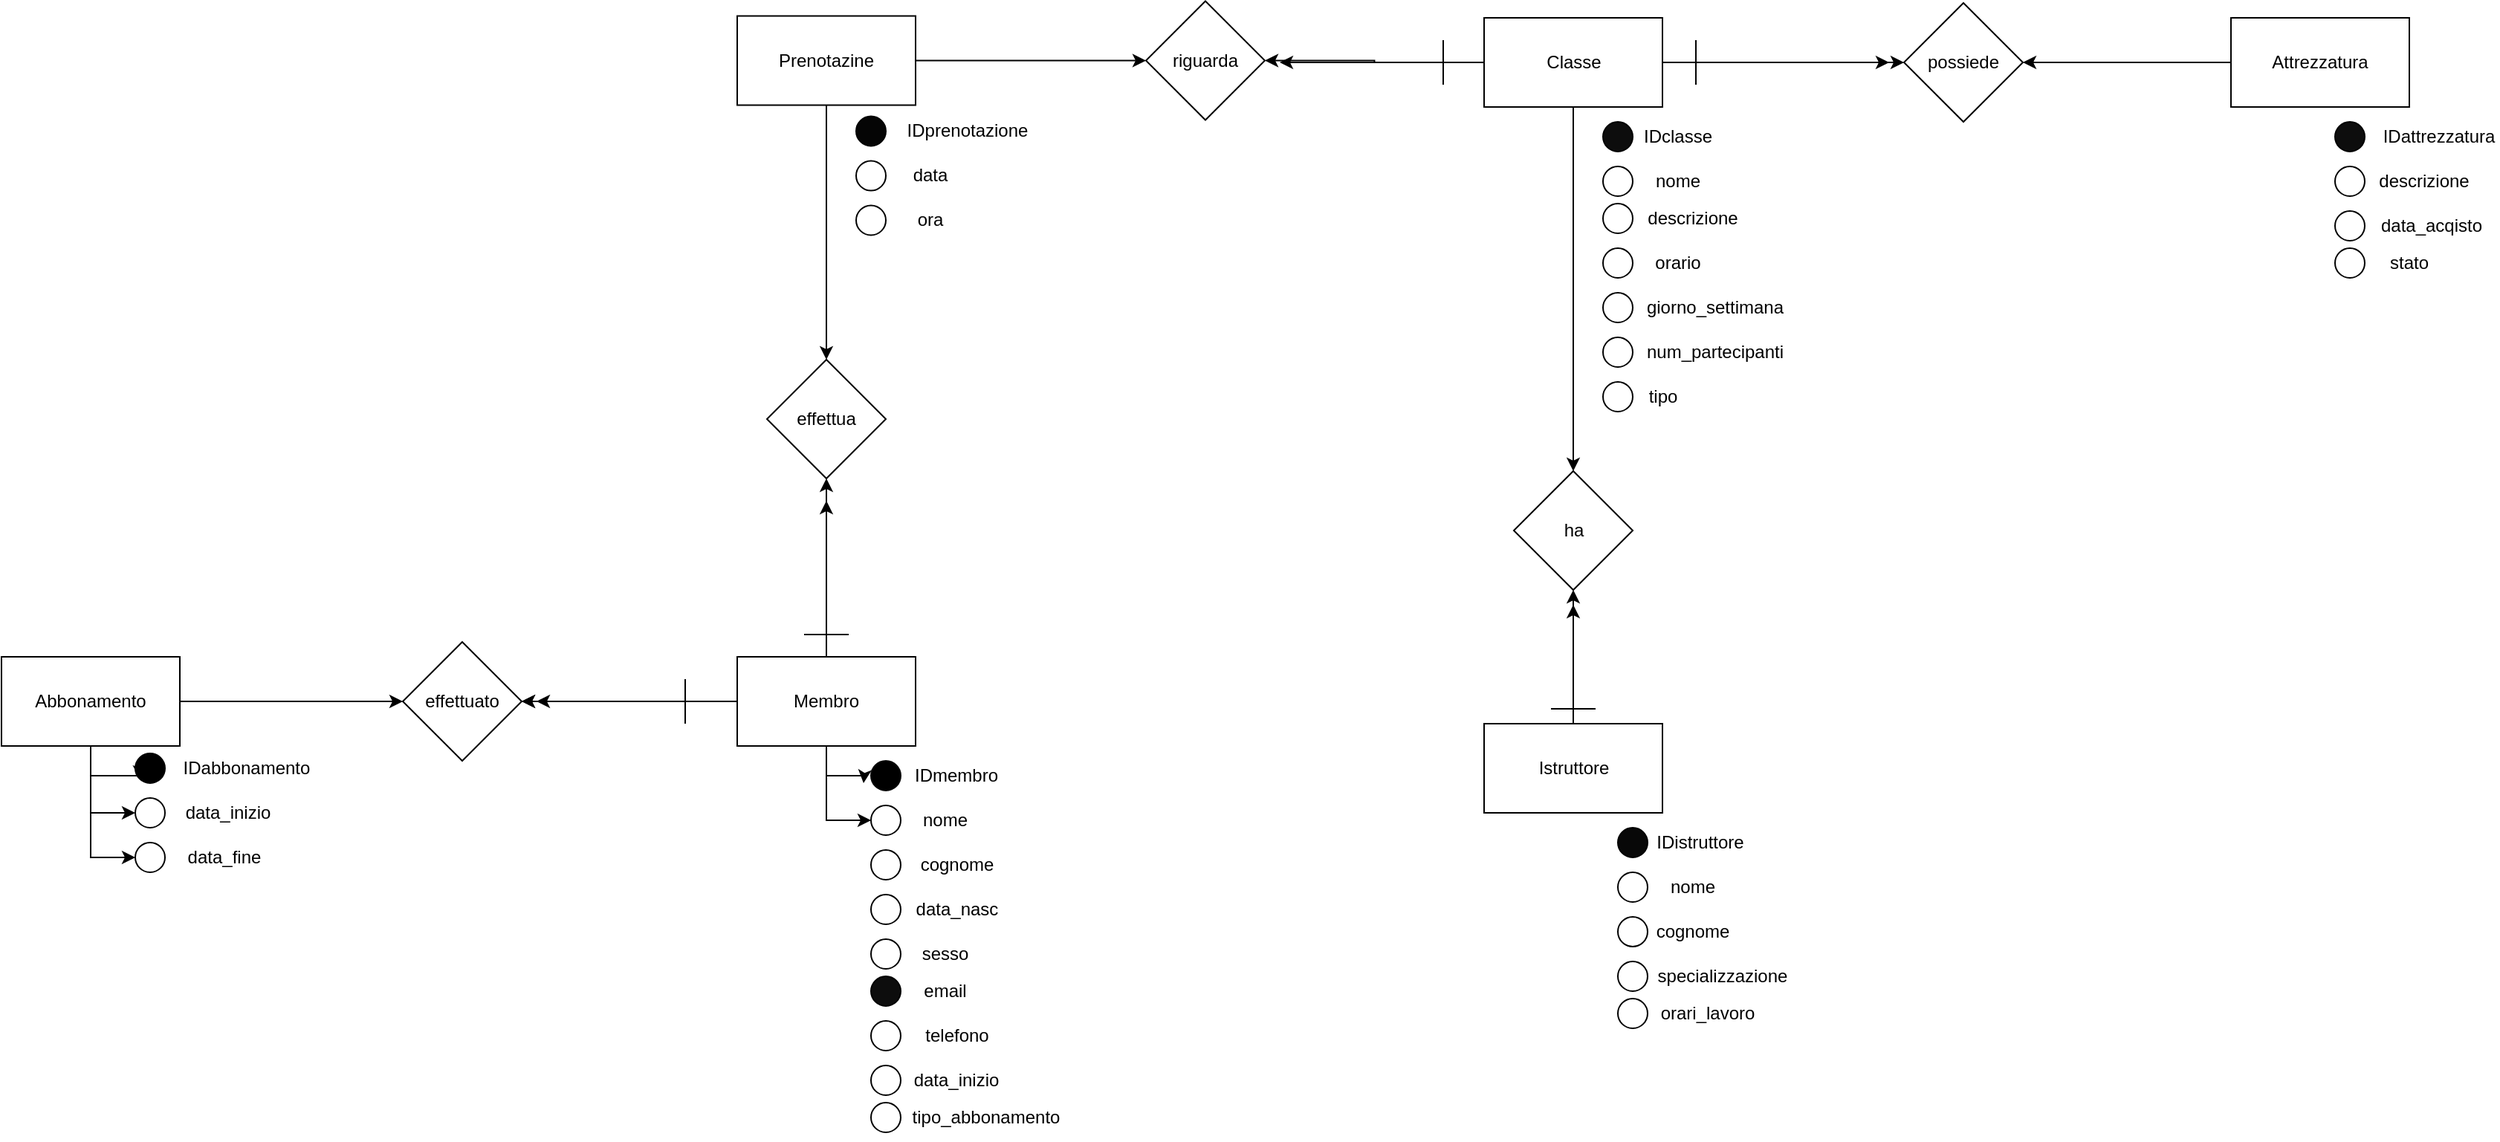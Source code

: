 <mxfile version="24.7.8" pages="2">
  <diagram name="Pagina-1" id="QXhoCBBYppxKOtwhkQxx">
    <mxGraphModel dx="2684" dy="1564" grid="1" gridSize="10" guides="1" tooltips="1" connect="1" arrows="1" fold="1" page="0" pageScale="1" pageWidth="827" pageHeight="1169" math="0" shadow="0">
      <root>
        <mxCell id="0" />
        <mxCell id="1" parent="0" />
        <mxCell id="BdUQby077qZUEzd6wH9l-31" style="edgeStyle=orthogonalEdgeStyle;rounded=0;orthogonalLoop=1;jettySize=auto;html=1;entryX=1;entryY=0.5;entryDx=0;entryDy=0;" edge="1" parent="1" source="ubnaHx1fvpcuL760ZOfJ-1" target="BdUQby077qZUEzd6wH9l-29">
          <mxGeometry relative="1" as="geometry" />
        </mxCell>
        <mxCell id="BdUQby077qZUEzd6wH9l-33" style="edgeStyle=orthogonalEdgeStyle;rounded=0;orthogonalLoop=1;jettySize=auto;html=1;" edge="1" parent="1" source="ubnaHx1fvpcuL760ZOfJ-1">
          <mxGeometry relative="1" as="geometry">
            <mxPoint x="410" y="35" as="targetPoint" />
          </mxGeometry>
        </mxCell>
        <mxCell id="BdUQby077qZUEzd6wH9l-37" style="edgeStyle=orthogonalEdgeStyle;rounded=0;orthogonalLoop=1;jettySize=auto;html=1;entryX=0.5;entryY=0;entryDx=0;entryDy=0;" edge="1" parent="1" source="ubnaHx1fvpcuL760ZOfJ-1" target="BdUQby077qZUEzd6wH9l-35">
          <mxGeometry relative="1" as="geometry" />
        </mxCell>
        <mxCell id="BdUQby077qZUEzd6wH9l-44" style="edgeStyle=orthogonalEdgeStyle;rounded=0;orthogonalLoop=1;jettySize=auto;html=1;entryX=0;entryY=0.5;entryDx=0;entryDy=0;" edge="1" parent="1" source="ubnaHx1fvpcuL760ZOfJ-1" target="BdUQby077qZUEzd6wH9l-41">
          <mxGeometry relative="1" as="geometry" />
        </mxCell>
        <mxCell id="BdUQby077qZUEzd6wH9l-45" style="edgeStyle=orthogonalEdgeStyle;rounded=0;orthogonalLoop=1;jettySize=auto;html=1;" edge="1" parent="1" source="ubnaHx1fvpcuL760ZOfJ-1">
          <mxGeometry relative="1" as="geometry">
            <mxPoint x="820" y="35" as="targetPoint" />
          </mxGeometry>
        </mxCell>
        <mxCell id="ubnaHx1fvpcuL760ZOfJ-1" value="Classe" style="rounded=0;whiteSpace=wrap;html=1;" vertex="1" parent="1">
          <mxGeometry x="547.5" y="5" width="120" height="60" as="geometry" />
        </mxCell>
        <mxCell id="BdUQby077qZUEzd6wH9l-43" style="edgeStyle=orthogonalEdgeStyle;rounded=0;orthogonalLoop=1;jettySize=auto;html=1;entryX=1;entryY=0.5;entryDx=0;entryDy=0;" edge="1" parent="1" source="ubnaHx1fvpcuL760ZOfJ-2" target="BdUQby077qZUEzd6wH9l-41">
          <mxGeometry relative="1" as="geometry" />
        </mxCell>
        <mxCell id="ubnaHx1fvpcuL760ZOfJ-2" value="Attrezzatura" style="rounded=0;whiteSpace=wrap;html=1;" vertex="1" parent="1">
          <mxGeometry x="1050" y="5" width="120" height="60" as="geometry" />
        </mxCell>
        <mxCell id="BdUQby077qZUEzd6wH9l-38" style="edgeStyle=orthogonalEdgeStyle;rounded=0;orthogonalLoop=1;jettySize=auto;html=1;exitX=0.5;exitY=0;exitDx=0;exitDy=0;entryX=0.5;entryY=1;entryDx=0;entryDy=0;" edge="1" parent="1" source="ubnaHx1fvpcuL760ZOfJ-3" target="BdUQby077qZUEzd6wH9l-35">
          <mxGeometry relative="1" as="geometry" />
        </mxCell>
        <mxCell id="BdUQby077qZUEzd6wH9l-39" style="edgeStyle=orthogonalEdgeStyle;rounded=0;orthogonalLoop=1;jettySize=auto;html=1;" edge="1" parent="1" source="ubnaHx1fvpcuL760ZOfJ-3">
          <mxGeometry relative="1" as="geometry">
            <mxPoint x="607.5" y="400" as="targetPoint" />
          </mxGeometry>
        </mxCell>
        <mxCell id="ubnaHx1fvpcuL760ZOfJ-3" value="Istruttore" style="rounded=0;whiteSpace=wrap;html=1;" vertex="1" parent="1">
          <mxGeometry x="547.5" y="480" width="120" height="60" as="geometry" />
        </mxCell>
        <mxCell id="BdUQby077qZUEzd6wH9l-11" style="edgeStyle=orthogonalEdgeStyle;rounded=0;orthogonalLoop=1;jettySize=auto;html=1;entryX=1;entryY=0.5;entryDx=0;entryDy=0;" edge="1" parent="1" source="ubnaHx1fvpcuL760ZOfJ-4" target="BdUQby077qZUEzd6wH9l-10">
          <mxGeometry relative="1" as="geometry" />
        </mxCell>
        <mxCell id="BdUQby077qZUEzd6wH9l-12" style="edgeStyle=orthogonalEdgeStyle;rounded=0;orthogonalLoop=1;jettySize=auto;html=1;entryX=1;entryY=0.5;entryDx=0;entryDy=0;" edge="1" parent="1" source="ubnaHx1fvpcuL760ZOfJ-4" target="BdUQby077qZUEzd6wH9l-10">
          <mxGeometry relative="1" as="geometry" />
        </mxCell>
        <mxCell id="BdUQby077qZUEzd6wH9l-13" style="edgeStyle=orthogonalEdgeStyle;rounded=0;orthogonalLoop=1;jettySize=auto;html=1;" edge="1" parent="1" source="ubnaHx1fvpcuL760ZOfJ-4">
          <mxGeometry relative="1" as="geometry">
            <mxPoint x="-90" y="465" as="targetPoint" />
          </mxGeometry>
        </mxCell>
        <mxCell id="BdUQby077qZUEzd6wH9l-21" style="edgeStyle=orthogonalEdgeStyle;rounded=0;orthogonalLoop=1;jettySize=auto;html=1;" edge="1" parent="1" source="ubnaHx1fvpcuL760ZOfJ-4">
          <mxGeometry relative="1" as="geometry">
            <mxPoint x="130" y="520" as="targetPoint" />
          </mxGeometry>
        </mxCell>
        <mxCell id="BdUQby077qZUEzd6wH9l-22" style="edgeStyle=orthogonalEdgeStyle;rounded=0;orthogonalLoop=1;jettySize=auto;html=1;entryX=0;entryY=0.5;entryDx=0;entryDy=0;" edge="1" parent="1" source="ubnaHx1fvpcuL760ZOfJ-4" target="ubnaHx1fvpcuL760ZOfJ-11">
          <mxGeometry relative="1" as="geometry" />
        </mxCell>
        <mxCell id="BdUQby077qZUEzd6wH9l-24" style="edgeStyle=orthogonalEdgeStyle;rounded=0;orthogonalLoop=1;jettySize=auto;html=1;entryX=0.5;entryY=1;entryDx=0;entryDy=0;" edge="1" parent="1" source="ubnaHx1fvpcuL760ZOfJ-4" target="BdUQby077qZUEzd6wH9l-23">
          <mxGeometry relative="1" as="geometry" />
        </mxCell>
        <mxCell id="BdUQby077qZUEzd6wH9l-25" style="edgeStyle=orthogonalEdgeStyle;rounded=0;orthogonalLoop=1;jettySize=auto;html=1;" edge="1" parent="1" source="ubnaHx1fvpcuL760ZOfJ-4">
          <mxGeometry relative="1" as="geometry">
            <mxPoint x="105" y="330" as="targetPoint" />
          </mxGeometry>
        </mxCell>
        <mxCell id="ubnaHx1fvpcuL760ZOfJ-4" value="Membro" style="rounded=0;whiteSpace=wrap;html=1;" vertex="1" parent="1">
          <mxGeometry x="45" y="435" width="120" height="60" as="geometry" />
        </mxCell>
        <mxCell id="BdUQby077qZUEzd6wH9l-28" style="edgeStyle=orthogonalEdgeStyle;rounded=0;orthogonalLoop=1;jettySize=auto;html=1;entryX=0.5;entryY=0;entryDx=0;entryDy=0;" edge="1" parent="1" source="ubnaHx1fvpcuL760ZOfJ-5" target="BdUQby077qZUEzd6wH9l-23">
          <mxGeometry relative="1" as="geometry" />
        </mxCell>
        <mxCell id="BdUQby077qZUEzd6wH9l-30" style="edgeStyle=orthogonalEdgeStyle;rounded=0;orthogonalLoop=1;jettySize=auto;html=1;entryX=0;entryY=0.5;entryDx=0;entryDy=0;" edge="1" parent="1" source="ubnaHx1fvpcuL760ZOfJ-5" target="BdUQby077qZUEzd6wH9l-29">
          <mxGeometry relative="1" as="geometry" />
        </mxCell>
        <mxCell id="ubnaHx1fvpcuL760ZOfJ-5" value="Prenotazine" style="rounded=0;whiteSpace=wrap;html=1;" vertex="1" parent="1">
          <mxGeometry x="45" y="3.75" width="120" height="60" as="geometry" />
        </mxCell>
        <mxCell id="ubnaHx1fvpcuL760ZOfJ-7" value="" style="ellipse;whiteSpace=wrap;html=1;aspect=fixed;strokeColor=#0a0a0a;fillColor=#000000;" vertex="1" parent="1">
          <mxGeometry x="135" y="505" width="20" height="20" as="geometry" />
        </mxCell>
        <mxCell id="ubnaHx1fvpcuL760ZOfJ-8" value="IDmembro" style="text;html=1;align=center;verticalAlign=middle;whiteSpace=wrap;rounded=0;" vertex="1" parent="1">
          <mxGeometry x="155" y="500" width="75" height="30" as="geometry" />
        </mxCell>
        <mxCell id="ubnaHx1fvpcuL760ZOfJ-11" value="" style="ellipse;whiteSpace=wrap;html=1;aspect=fixed;" vertex="1" parent="1">
          <mxGeometry x="135" y="535" width="20" height="20" as="geometry" />
        </mxCell>
        <mxCell id="ubnaHx1fvpcuL760ZOfJ-12" value="nome" style="text;html=1;align=center;verticalAlign=middle;whiteSpace=wrap;rounded=0;" vertex="1" parent="1">
          <mxGeometry x="155" y="530" width="60" height="30" as="geometry" />
        </mxCell>
        <mxCell id="ubnaHx1fvpcuL760ZOfJ-13" value="" style="ellipse;whiteSpace=wrap;html=1;aspect=fixed;" vertex="1" parent="1">
          <mxGeometry x="627.5" y="220" width="20" height="20" as="geometry" />
        </mxCell>
        <mxCell id="ubnaHx1fvpcuL760ZOfJ-14" value="num_partecipanti" style="text;html=1;align=center;verticalAlign=middle;whiteSpace=wrap;rounded=0;" vertex="1" parent="1">
          <mxGeometry x="652.5" y="215" width="100" height="30" as="geometry" />
        </mxCell>
        <mxCell id="ubnaHx1fvpcuL760ZOfJ-15" value="" style="ellipse;whiteSpace=wrap;html=1;aspect=fixed;fillColor=#050505;" vertex="1" parent="1">
          <mxGeometry x="125" y="71.25" width="20" height="20" as="geometry" />
        </mxCell>
        <mxCell id="ubnaHx1fvpcuL760ZOfJ-16" value="IDprenotazione" style="text;html=1;align=center;verticalAlign=middle;whiteSpace=wrap;rounded=0;" vertex="1" parent="1">
          <mxGeometry x="150" y="66.25" width="100" height="30" as="geometry" />
        </mxCell>
        <mxCell id="ubnaHx1fvpcuL760ZOfJ-17" value="" style="ellipse;whiteSpace=wrap;html=1;aspect=fixed;" vertex="1" parent="1">
          <mxGeometry x="125" y="101.25" width="20" height="20" as="geometry" />
        </mxCell>
        <mxCell id="ubnaHx1fvpcuL760ZOfJ-18" value="data" style="text;html=1;align=center;verticalAlign=middle;whiteSpace=wrap;rounded=0;" vertex="1" parent="1">
          <mxGeometry x="145" y="96.25" width="60" height="30" as="geometry" />
        </mxCell>
        <mxCell id="ubnaHx1fvpcuL760ZOfJ-19" value="" style="ellipse;whiteSpace=wrap;html=1;aspect=fixed;" vertex="1" parent="1">
          <mxGeometry x="125" y="131.25" width="20" height="20" as="geometry" />
        </mxCell>
        <mxCell id="ubnaHx1fvpcuL760ZOfJ-20" value="ora" style="text;html=1;align=center;verticalAlign=middle;whiteSpace=wrap;rounded=0;" vertex="1" parent="1">
          <mxGeometry x="145" y="126.25" width="60" height="30" as="geometry" />
        </mxCell>
        <mxCell id="ubnaHx1fvpcuL760ZOfJ-21" value="" style="ellipse;whiteSpace=wrap;html=1;aspect=fixed;fillColor=#0d0d0d;" vertex="1" parent="1">
          <mxGeometry x="627.5" y="75" width="20" height="20" as="geometry" />
        </mxCell>
        <mxCell id="ubnaHx1fvpcuL760ZOfJ-22" value="IDclasse" style="text;html=1;align=center;verticalAlign=middle;whiteSpace=wrap;rounded=0;" vertex="1" parent="1">
          <mxGeometry x="647.5" y="70" width="60" height="30" as="geometry" />
        </mxCell>
        <mxCell id="ubnaHx1fvpcuL760ZOfJ-23" value="" style="ellipse;whiteSpace=wrap;html=1;aspect=fixed;" vertex="1" parent="1">
          <mxGeometry x="627.5" y="105" width="20" height="20" as="geometry" />
        </mxCell>
        <mxCell id="ubnaHx1fvpcuL760ZOfJ-24" value="nome" style="text;html=1;align=center;verticalAlign=middle;whiteSpace=wrap;rounded=0;" vertex="1" parent="1">
          <mxGeometry x="647.5" y="100" width="60" height="30" as="geometry" />
        </mxCell>
        <mxCell id="ubnaHx1fvpcuL760ZOfJ-27" value="" style="ellipse;whiteSpace=wrap;html=1;aspect=fixed;" vertex="1" parent="1">
          <mxGeometry x="627.5" y="130" width="20" height="20" as="geometry" />
        </mxCell>
        <mxCell id="ubnaHx1fvpcuL760ZOfJ-28" value="descrizione" style="text;html=1;align=center;verticalAlign=middle;whiteSpace=wrap;rounded=0;" vertex="1" parent="1">
          <mxGeometry x="652.5" y="125" width="70" height="30" as="geometry" />
        </mxCell>
        <mxCell id="ubnaHx1fvpcuL760ZOfJ-29" value="" style="ellipse;whiteSpace=wrap;html=1;aspect=fixed;" vertex="1" parent="1">
          <mxGeometry x="627.5" y="160" width="20" height="20" as="geometry" />
        </mxCell>
        <mxCell id="ubnaHx1fvpcuL760ZOfJ-30" value="orario" style="text;html=1;align=center;verticalAlign=middle;whiteSpace=wrap;rounded=0;" vertex="1" parent="1">
          <mxGeometry x="647.5" y="155" width="60" height="30" as="geometry" />
        </mxCell>
        <mxCell id="ubnaHx1fvpcuL760ZOfJ-31" value="" style="ellipse;whiteSpace=wrap;html=1;aspect=fixed;" vertex="1" parent="1">
          <mxGeometry x="627.5" y="190" width="20" height="20" as="geometry" />
        </mxCell>
        <mxCell id="ubnaHx1fvpcuL760ZOfJ-32" value="giorno_settimana" style="text;html=1;align=center;verticalAlign=middle;whiteSpace=wrap;rounded=0;" vertex="1" parent="1">
          <mxGeometry x="652.5" y="185" width="100" height="30" as="geometry" />
        </mxCell>
        <mxCell id="ubnaHx1fvpcuL760ZOfJ-33" value="" style="ellipse;whiteSpace=wrap;html=1;aspect=fixed;" vertex="1" parent="1">
          <mxGeometry x="135" y="565" width="20" height="20" as="geometry" />
        </mxCell>
        <mxCell id="ubnaHx1fvpcuL760ZOfJ-34" value="cognome" style="text;html=1;align=center;verticalAlign=middle;whiteSpace=wrap;rounded=0;" vertex="1" parent="1">
          <mxGeometry x="162.5" y="560" width="60" height="30" as="geometry" />
        </mxCell>
        <mxCell id="ubnaHx1fvpcuL760ZOfJ-35" value="" style="ellipse;whiteSpace=wrap;html=1;aspect=fixed;" vertex="1" parent="1">
          <mxGeometry x="135" y="595" width="20" height="20" as="geometry" />
        </mxCell>
        <mxCell id="ubnaHx1fvpcuL760ZOfJ-36" value="data_nasc" style="text;html=1;align=center;verticalAlign=middle;whiteSpace=wrap;rounded=0;" vertex="1" parent="1">
          <mxGeometry x="162.5" y="590" width="60" height="30" as="geometry" />
        </mxCell>
        <mxCell id="ubnaHx1fvpcuL760ZOfJ-37" value="" style="ellipse;whiteSpace=wrap;html=1;aspect=fixed;" vertex="1" parent="1">
          <mxGeometry x="135" y="625" width="20" height="20" as="geometry" />
        </mxCell>
        <mxCell id="ubnaHx1fvpcuL760ZOfJ-38" value="sesso" style="text;html=1;align=center;verticalAlign=middle;whiteSpace=wrap;rounded=0;" vertex="1" parent="1">
          <mxGeometry x="155" y="620" width="60" height="30" as="geometry" />
        </mxCell>
        <mxCell id="ubnaHx1fvpcuL760ZOfJ-40" value="" style="ellipse;whiteSpace=wrap;html=1;aspect=fixed;fillColor=#0d0d0d;" vertex="1" parent="1">
          <mxGeometry x="135" y="650" width="20" height="20" as="geometry" />
        </mxCell>
        <mxCell id="ubnaHx1fvpcuL760ZOfJ-41" value="email" style="text;html=1;align=center;verticalAlign=middle;whiteSpace=wrap;rounded=0;" vertex="1" parent="1">
          <mxGeometry x="155" y="645" width="60" height="30" as="geometry" />
        </mxCell>
        <mxCell id="ubnaHx1fvpcuL760ZOfJ-42" value="" style="ellipse;whiteSpace=wrap;html=1;aspect=fixed;fillColor=#ffffff;" vertex="1" parent="1">
          <mxGeometry x="135" y="680" width="20" height="20" as="geometry" />
        </mxCell>
        <mxCell id="ubnaHx1fvpcuL760ZOfJ-43" value="telefono" style="text;html=1;align=center;verticalAlign=middle;whiteSpace=wrap;rounded=0;" vertex="1" parent="1">
          <mxGeometry x="162.5" y="675" width="60" height="30" as="geometry" />
        </mxCell>
        <mxCell id="ubnaHx1fvpcuL760ZOfJ-44" value="" style="ellipse;whiteSpace=wrap;html=1;aspect=fixed;" vertex="1" parent="1">
          <mxGeometry x="135" y="710" width="20" height="20" as="geometry" />
        </mxCell>
        <mxCell id="ubnaHx1fvpcuL760ZOfJ-45" value="data_inizio" style="text;html=1;align=center;verticalAlign=middle;whiteSpace=wrap;rounded=0;" vertex="1" parent="1">
          <mxGeometry x="155" y="705" width="75" height="30" as="geometry" />
        </mxCell>
        <mxCell id="ubnaHx1fvpcuL760ZOfJ-46" value="" style="ellipse;whiteSpace=wrap;html=1;aspect=fixed;" vertex="1" parent="1">
          <mxGeometry x="135" y="735" width="20" height="20" as="geometry" />
        </mxCell>
        <mxCell id="ubnaHx1fvpcuL760ZOfJ-47" value="tipo_abbonamento" style="text;html=1;align=center;verticalAlign=middle;whiteSpace=wrap;rounded=0;" vertex="1" parent="1">
          <mxGeometry x="155" y="730" width="115" height="30" as="geometry" />
        </mxCell>
        <mxCell id="ubnaHx1fvpcuL760ZOfJ-48" value="" style="ellipse;whiteSpace=wrap;html=1;aspect=fixed;fillColor=#080808;" vertex="1" parent="1">
          <mxGeometry x="637.5" y="550" width="20" height="20" as="geometry" />
        </mxCell>
        <mxCell id="ubnaHx1fvpcuL760ZOfJ-49" value="IDistruttore" style="text;html=1;align=center;verticalAlign=middle;whiteSpace=wrap;rounded=0;" vertex="1" parent="1">
          <mxGeometry x="657.5" y="545" width="70" height="30" as="geometry" />
        </mxCell>
        <mxCell id="ubnaHx1fvpcuL760ZOfJ-50" value="" style="ellipse;whiteSpace=wrap;html=1;aspect=fixed;" vertex="1" parent="1">
          <mxGeometry x="637.5" y="580" width="20" height="20" as="geometry" />
        </mxCell>
        <mxCell id="ubnaHx1fvpcuL760ZOfJ-51" value="nome" style="text;html=1;align=center;verticalAlign=middle;whiteSpace=wrap;rounded=0;" vertex="1" parent="1">
          <mxGeometry x="657.5" y="575" width="60" height="30" as="geometry" />
        </mxCell>
        <mxCell id="ubnaHx1fvpcuL760ZOfJ-52" value="" style="ellipse;whiteSpace=wrap;html=1;aspect=fixed;" vertex="1" parent="1">
          <mxGeometry x="637.5" y="610" width="20" height="20" as="geometry" />
        </mxCell>
        <mxCell id="ubnaHx1fvpcuL760ZOfJ-53" value="cognome" style="text;html=1;align=center;verticalAlign=middle;whiteSpace=wrap;rounded=0;" vertex="1" parent="1">
          <mxGeometry x="657.5" y="605" width="60" height="30" as="geometry" />
        </mxCell>
        <mxCell id="ubnaHx1fvpcuL760ZOfJ-54" value="" style="ellipse;whiteSpace=wrap;html=1;aspect=fixed;" vertex="1" parent="1">
          <mxGeometry x="637.5" y="640" width="20" height="20" as="geometry" />
        </mxCell>
        <mxCell id="ubnaHx1fvpcuL760ZOfJ-55" value="specializzazione" style="text;html=1;align=center;verticalAlign=middle;whiteSpace=wrap;rounded=0;" vertex="1" parent="1">
          <mxGeometry x="657.5" y="635" width="100" height="30" as="geometry" />
        </mxCell>
        <mxCell id="ubnaHx1fvpcuL760ZOfJ-56" value="" style="ellipse;whiteSpace=wrap;html=1;aspect=fixed;" vertex="1" parent="1">
          <mxGeometry x="637.5" y="665" width="20" height="20" as="geometry" />
        </mxCell>
        <mxCell id="ubnaHx1fvpcuL760ZOfJ-57" value="orari_lavoro" style="text;html=1;align=center;verticalAlign=middle;whiteSpace=wrap;rounded=0;" vertex="1" parent="1">
          <mxGeometry x="667.5" y="660" width="60" height="30" as="geometry" />
        </mxCell>
        <mxCell id="ubnaHx1fvpcuL760ZOfJ-58" value="" style="ellipse;whiteSpace=wrap;html=1;aspect=fixed;fillColor=#0d0d0d;" vertex="1" parent="1">
          <mxGeometry x="1120" y="75" width="20" height="20" as="geometry" />
        </mxCell>
        <mxCell id="ubnaHx1fvpcuL760ZOfJ-59" value="IDattrezzatura" style="text;html=1;align=center;verticalAlign=middle;whiteSpace=wrap;rounded=0;" vertex="1" parent="1">
          <mxGeometry x="1150" y="70" width="80" height="30" as="geometry" />
        </mxCell>
        <mxCell id="ubnaHx1fvpcuL760ZOfJ-60" value="" style="ellipse;whiteSpace=wrap;html=1;aspect=fixed;" vertex="1" parent="1">
          <mxGeometry x="1120" y="105" width="20" height="20" as="geometry" />
        </mxCell>
        <mxCell id="ubnaHx1fvpcuL760ZOfJ-61" value="descrizione" style="text;html=1;align=center;verticalAlign=middle;whiteSpace=wrap;rounded=0;" vertex="1" parent="1">
          <mxGeometry x="1140" y="100" width="80" height="30" as="geometry" />
        </mxCell>
        <mxCell id="ubnaHx1fvpcuL760ZOfJ-62" value="" style="ellipse;whiteSpace=wrap;html=1;aspect=fixed;" vertex="1" parent="1">
          <mxGeometry x="1120" y="135" width="20" height="20" as="geometry" />
        </mxCell>
        <mxCell id="ubnaHx1fvpcuL760ZOfJ-63" value="data_acqisto" style="text;html=1;align=center;verticalAlign=middle;whiteSpace=wrap;rounded=0;" vertex="1" parent="1">
          <mxGeometry x="1140" y="130" width="90" height="30" as="geometry" />
        </mxCell>
        <mxCell id="ubnaHx1fvpcuL760ZOfJ-64" value="" style="ellipse;whiteSpace=wrap;html=1;aspect=fixed;" vertex="1" parent="1">
          <mxGeometry x="1120" y="160" width="20" height="20" as="geometry" />
        </mxCell>
        <mxCell id="ubnaHx1fvpcuL760ZOfJ-65" value="stato" style="text;html=1;align=center;verticalAlign=middle;whiteSpace=wrap;rounded=0;" vertex="1" parent="1">
          <mxGeometry x="1140" y="155" width="60" height="30" as="geometry" />
        </mxCell>
        <mxCell id="ubnaHx1fvpcuL760ZOfJ-66" value="" style="ellipse;whiteSpace=wrap;html=1;aspect=fixed;" vertex="1" parent="1">
          <mxGeometry x="627.5" y="250" width="20" height="20" as="geometry" />
        </mxCell>
        <mxCell id="ubnaHx1fvpcuL760ZOfJ-67" value="tipo" style="text;html=1;align=center;verticalAlign=middle;whiteSpace=wrap;rounded=0;" vertex="1" parent="1">
          <mxGeometry x="637.5" y="245" width="60" height="30" as="geometry" />
        </mxCell>
        <mxCell id="BdUQby077qZUEzd6wH9l-15" style="edgeStyle=orthogonalEdgeStyle;rounded=0;orthogonalLoop=1;jettySize=auto;html=1;exitX=1;exitY=0.5;exitDx=0;exitDy=0;entryX=0;entryY=0.5;entryDx=0;entryDy=0;" edge="1" parent="1" source="BdUQby077qZUEzd6wH9l-1" target="BdUQby077qZUEzd6wH9l-10">
          <mxGeometry relative="1" as="geometry" />
        </mxCell>
        <mxCell id="BdUQby077qZUEzd6wH9l-18" style="edgeStyle=orthogonalEdgeStyle;rounded=0;orthogonalLoop=1;jettySize=auto;html=1;entryX=0;entryY=1;entryDx=0;entryDy=0;" edge="1" parent="1" source="BdUQby077qZUEzd6wH9l-1" target="BdUQby077qZUEzd6wH9l-5">
          <mxGeometry relative="1" as="geometry" />
        </mxCell>
        <mxCell id="BdUQby077qZUEzd6wH9l-19" style="edgeStyle=orthogonalEdgeStyle;rounded=0;orthogonalLoop=1;jettySize=auto;html=1;entryX=0;entryY=0.5;entryDx=0;entryDy=0;" edge="1" parent="1" source="BdUQby077qZUEzd6wH9l-1" target="BdUQby077qZUEzd6wH9l-3">
          <mxGeometry relative="1" as="geometry" />
        </mxCell>
        <mxCell id="BdUQby077qZUEzd6wH9l-20" style="edgeStyle=orthogonalEdgeStyle;rounded=0;orthogonalLoop=1;jettySize=auto;html=1;entryX=0;entryY=0.5;entryDx=0;entryDy=0;" edge="1" parent="1" source="BdUQby077qZUEzd6wH9l-1" target="BdUQby077qZUEzd6wH9l-7">
          <mxGeometry relative="1" as="geometry" />
        </mxCell>
        <mxCell id="BdUQby077qZUEzd6wH9l-1" value="Abbonamento" style="rounded=0;whiteSpace=wrap;html=1;" vertex="1" parent="1">
          <mxGeometry x="-450" y="435" width="120" height="60" as="geometry" />
        </mxCell>
        <mxCell id="BdUQby077qZUEzd6wH9l-3" value="" style="ellipse;whiteSpace=wrap;html=1;aspect=fixed;" vertex="1" parent="1">
          <mxGeometry x="-360" y="530" width="20" height="20" as="geometry" />
        </mxCell>
        <mxCell id="BdUQby077qZUEzd6wH9l-4" value="data_inizio" style="text;html=1;align=center;verticalAlign=middle;whiteSpace=wrap;rounded=0;" vertex="1" parent="1">
          <mxGeometry x="-335" y="525" width="75" height="30" as="geometry" />
        </mxCell>
        <mxCell id="BdUQby077qZUEzd6wH9l-5" value="" style="ellipse;whiteSpace=wrap;html=1;aspect=fixed;fillColor=#000000;" vertex="1" parent="1">
          <mxGeometry x="-360" y="500" width="20" height="20" as="geometry" />
        </mxCell>
        <mxCell id="BdUQby077qZUEzd6wH9l-6" value="IDabbonamento" style="text;html=1;align=center;verticalAlign=middle;whiteSpace=wrap;rounded=0;" vertex="1" parent="1">
          <mxGeometry x="-335" y="495" width="100" height="30" as="geometry" />
        </mxCell>
        <mxCell id="BdUQby077qZUEzd6wH9l-7" value="" style="ellipse;whiteSpace=wrap;html=1;aspect=fixed;" vertex="1" parent="1">
          <mxGeometry x="-360" y="560" width="20" height="20" as="geometry" />
        </mxCell>
        <mxCell id="BdUQby077qZUEzd6wH9l-8" value="data_fine" style="text;html=1;align=center;verticalAlign=middle;whiteSpace=wrap;rounded=0;" vertex="1" parent="1">
          <mxGeometry x="-330" y="555" width="60" height="30" as="geometry" />
        </mxCell>
        <mxCell id="BdUQby077qZUEzd6wH9l-10" value="effettuato" style="rhombus;whiteSpace=wrap;html=1;" vertex="1" parent="1">
          <mxGeometry x="-180" y="425" width="80" height="80" as="geometry" />
        </mxCell>
        <mxCell id="BdUQby077qZUEzd6wH9l-14" value="" style="endArrow=none;html=1;rounded=0;" edge="1" parent="1">
          <mxGeometry width="50" height="50" relative="1" as="geometry">
            <mxPoint x="10" y="480" as="sourcePoint" />
            <mxPoint x="10" y="450" as="targetPoint" />
          </mxGeometry>
        </mxCell>
        <mxCell id="BdUQby077qZUEzd6wH9l-23" value="effettua" style="rhombus;whiteSpace=wrap;html=1;" vertex="1" parent="1">
          <mxGeometry x="65" y="235" width="80" height="80" as="geometry" />
        </mxCell>
        <mxCell id="BdUQby077qZUEzd6wH9l-27" value="" style="endArrow=none;html=1;rounded=0;" edge="1" parent="1">
          <mxGeometry width="50" height="50" relative="1" as="geometry">
            <mxPoint x="90" y="420" as="sourcePoint" />
            <mxPoint x="120" y="420" as="targetPoint" />
          </mxGeometry>
        </mxCell>
        <mxCell id="BdUQby077qZUEzd6wH9l-29" value="riguarda" style="rhombus;whiteSpace=wrap;html=1;" vertex="1" parent="1">
          <mxGeometry x="320" y="-6.25" width="80" height="80" as="geometry" />
        </mxCell>
        <mxCell id="BdUQby077qZUEzd6wH9l-34" value="" style="endArrow=none;html=1;rounded=0;" edge="1" parent="1">
          <mxGeometry width="50" height="50" relative="1" as="geometry">
            <mxPoint x="520" y="50" as="sourcePoint" />
            <mxPoint x="520" y="20" as="targetPoint" />
          </mxGeometry>
        </mxCell>
        <mxCell id="BdUQby077qZUEzd6wH9l-35" value="ha" style="rhombus;whiteSpace=wrap;html=1;" vertex="1" parent="1">
          <mxGeometry x="567.5" y="310" width="80" height="80" as="geometry" />
        </mxCell>
        <mxCell id="BdUQby077qZUEzd6wH9l-40" value="" style="endArrow=none;html=1;rounded=0;" edge="1" parent="1">
          <mxGeometry width="50" height="50" relative="1" as="geometry">
            <mxPoint x="592.5" y="470" as="sourcePoint" />
            <mxPoint x="622.5" y="470" as="targetPoint" />
          </mxGeometry>
        </mxCell>
        <mxCell id="BdUQby077qZUEzd6wH9l-41" value="possiede" style="rhombus;whiteSpace=wrap;html=1;" vertex="1" parent="1">
          <mxGeometry x="830" y="-5" width="80" height="80" as="geometry" />
        </mxCell>
        <mxCell id="BdUQby077qZUEzd6wH9l-46" value="" style="endArrow=none;html=1;rounded=0;" edge="1" parent="1">
          <mxGeometry width="50" height="50" relative="1" as="geometry">
            <mxPoint x="690" y="50" as="sourcePoint" />
            <mxPoint x="690" y="20" as="targetPoint" />
          </mxGeometry>
        </mxCell>
      </root>
    </mxGraphModel>
  </diagram>
  <diagram id="QEc6IUJCnZu83a7Luu02" name="Pagina-2">
    <mxGraphModel dx="1276" dy="640" grid="0" gridSize="10" guides="1" tooltips="1" connect="1" arrows="1" fold="1" page="0" pageScale="1" pageWidth="827" pageHeight="1169" math="0" shadow="0">
      <root>
        <mxCell id="0" />
        <mxCell id="1" parent="0" />
      </root>
    </mxGraphModel>
  </diagram>
</mxfile>
